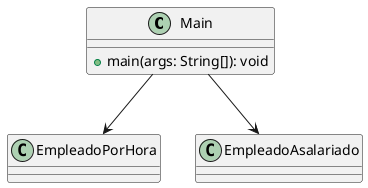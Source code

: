 @startuml user

class Main {
  + main(args: String[]): void
}

Main --> EmpleadoPorHora
Main --> EmpleadoAsalariado

@enduml
